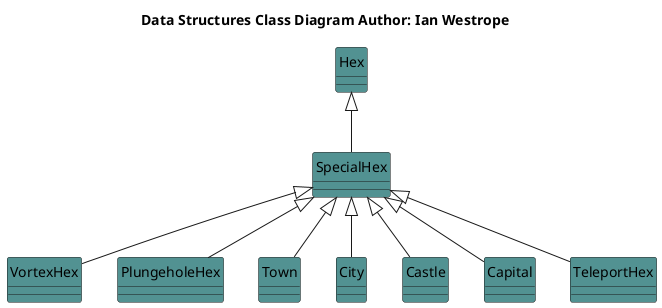 @startuml
hide circles
title <b>Data Structures Class Diagram<b> Author: Ian Westrope

class Hex #529292

class SpecialHex #529292

class VortexHex #529292

class PlungeholeHex #529292

class Town #529292

class City #529292

class Castle #529292

class Capital #529292

class TeleportHex #529292

Hex <|-- SpecialHex

SpecialHex <|-- VortexHex
SpecialHex <|-- PlungeholeHex
SpecialHex <|-- Town
SpecialHex <|-- City
SpecialHex <|-- Castle
SpecialHex <|-- Capital
SpecialHex <|-- TeleportHex


@enduml